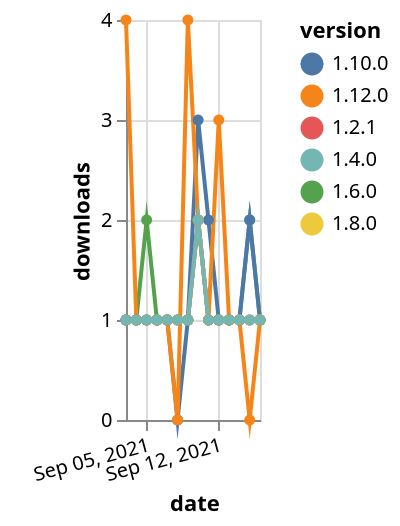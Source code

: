 {"$schema": "https://vega.github.io/schema/vega-lite/v5.json", "description": "A simple bar chart with embedded data.", "data": {"values": [{"date": "2021-09-03", "total": 189, "delta": 1, "version": "1.6.0"}, {"date": "2021-09-04", "total": 190, "delta": 1, "version": "1.6.0"}, {"date": "2021-09-05", "total": 192, "delta": 2, "version": "1.6.0"}, {"date": "2021-09-06", "total": 193, "delta": 1, "version": "1.6.0"}, {"date": "2021-09-07", "total": 194, "delta": 1, "version": "1.6.0"}, {"date": "2021-09-08", "total": 195, "delta": 1, "version": "1.6.0"}, {"date": "2021-09-09", "total": 196, "delta": 1, "version": "1.6.0"}, {"date": "2021-09-10", "total": 198, "delta": 2, "version": "1.6.0"}, {"date": "2021-09-11", "total": 199, "delta": 1, "version": "1.6.0"}, {"date": "2021-09-12", "total": 200, "delta": 1, "version": "1.6.0"}, {"date": "2021-09-13", "total": 201, "delta": 1, "version": "1.6.0"}, {"date": "2021-09-14", "total": 202, "delta": 1, "version": "1.6.0"}, {"date": "2021-09-15", "total": 204, "delta": 2, "version": "1.6.0"}, {"date": "2021-09-16", "total": 205, "delta": 1, "version": "1.6.0"}, {"date": "2021-09-03", "total": 268, "delta": 1, "version": "1.8.0"}, {"date": "2021-09-04", "total": 269, "delta": 1, "version": "1.8.0"}, {"date": "2021-09-05", "total": 270, "delta": 1, "version": "1.8.0"}, {"date": "2021-09-06", "total": 271, "delta": 1, "version": "1.8.0"}, {"date": "2021-09-07", "total": 272, "delta": 1, "version": "1.8.0"}, {"date": "2021-09-08", "total": 273, "delta": 1, "version": "1.8.0"}, {"date": "2021-09-09", "total": 274, "delta": 1, "version": "1.8.0"}, {"date": "2021-09-10", "total": 276, "delta": 2, "version": "1.8.0"}, {"date": "2021-09-11", "total": 277, "delta": 1, "version": "1.8.0"}, {"date": "2021-09-12", "total": 278, "delta": 1, "version": "1.8.0"}, {"date": "2021-09-13", "total": 279, "delta": 1, "version": "1.8.0"}, {"date": "2021-09-14", "total": 280, "delta": 1, "version": "1.8.0"}, {"date": "2021-09-15", "total": 281, "delta": 1, "version": "1.8.0"}, {"date": "2021-09-16", "total": 282, "delta": 1, "version": "1.8.0"}, {"date": "2021-09-03", "total": 262, "delta": 1, "version": "1.10.0"}, {"date": "2021-09-04", "total": 263, "delta": 1, "version": "1.10.0"}, {"date": "2021-09-05", "total": 264, "delta": 1, "version": "1.10.0"}, {"date": "2021-09-06", "total": 265, "delta": 1, "version": "1.10.0"}, {"date": "2021-09-07", "total": 266, "delta": 1, "version": "1.10.0"}, {"date": "2021-09-08", "total": 266, "delta": 0, "version": "1.10.0"}, {"date": "2021-09-09", "total": 267, "delta": 1, "version": "1.10.0"}, {"date": "2021-09-10", "total": 270, "delta": 3, "version": "1.10.0"}, {"date": "2021-09-11", "total": 272, "delta": 2, "version": "1.10.0"}, {"date": "2021-09-12", "total": 273, "delta": 1, "version": "1.10.0"}, {"date": "2021-09-13", "total": 274, "delta": 1, "version": "1.10.0"}, {"date": "2021-09-14", "total": 275, "delta": 1, "version": "1.10.0"}, {"date": "2021-09-15", "total": 277, "delta": 2, "version": "1.10.0"}, {"date": "2021-09-16", "total": 278, "delta": 1, "version": "1.10.0"}, {"date": "2021-09-03", "total": 290, "delta": 1, "version": "1.2.1"}, {"date": "2021-09-04", "total": 291, "delta": 1, "version": "1.2.1"}, {"date": "2021-09-05", "total": 292, "delta": 1, "version": "1.2.1"}, {"date": "2021-09-06", "total": 293, "delta": 1, "version": "1.2.1"}, {"date": "2021-09-07", "total": 294, "delta": 1, "version": "1.2.1"}, {"date": "2021-09-08", "total": 295, "delta": 1, "version": "1.2.1"}, {"date": "2021-09-09", "total": 296, "delta": 1, "version": "1.2.1"}, {"date": "2021-09-10", "total": 298, "delta": 2, "version": "1.2.1"}, {"date": "2021-09-11", "total": 299, "delta": 1, "version": "1.2.1"}, {"date": "2021-09-12", "total": 300, "delta": 1, "version": "1.2.1"}, {"date": "2021-09-13", "total": 301, "delta": 1, "version": "1.2.1"}, {"date": "2021-09-14", "total": 302, "delta": 1, "version": "1.2.1"}, {"date": "2021-09-15", "total": 303, "delta": 1, "version": "1.2.1"}, {"date": "2021-09-16", "total": 304, "delta": 1, "version": "1.2.1"}, {"date": "2021-09-03", "total": 129, "delta": 4, "version": "1.12.0"}, {"date": "2021-09-04", "total": 130, "delta": 1, "version": "1.12.0"}, {"date": "2021-09-05", "total": 131, "delta": 1, "version": "1.12.0"}, {"date": "2021-09-06", "total": 132, "delta": 1, "version": "1.12.0"}, {"date": "2021-09-07", "total": 133, "delta": 1, "version": "1.12.0"}, {"date": "2021-09-08", "total": 133, "delta": 0, "version": "1.12.0"}, {"date": "2021-09-09", "total": 137, "delta": 4, "version": "1.12.0"}, {"date": "2021-09-10", "total": 139, "delta": 2, "version": "1.12.0"}, {"date": "2021-09-11", "total": 140, "delta": 1, "version": "1.12.0"}, {"date": "2021-09-12", "total": 143, "delta": 3, "version": "1.12.0"}, {"date": "2021-09-13", "total": 144, "delta": 1, "version": "1.12.0"}, {"date": "2021-09-14", "total": 145, "delta": 1, "version": "1.12.0"}, {"date": "2021-09-15", "total": 145, "delta": 0, "version": "1.12.0"}, {"date": "2021-09-16", "total": 146, "delta": 1, "version": "1.12.0"}, {"date": "2021-09-03", "total": 187, "delta": 1, "version": "1.4.0"}, {"date": "2021-09-04", "total": 188, "delta": 1, "version": "1.4.0"}, {"date": "2021-09-05", "total": 189, "delta": 1, "version": "1.4.0"}, {"date": "2021-09-06", "total": 190, "delta": 1, "version": "1.4.0"}, {"date": "2021-09-07", "total": 191, "delta": 1, "version": "1.4.0"}, {"date": "2021-09-08", "total": 192, "delta": 1, "version": "1.4.0"}, {"date": "2021-09-09", "total": 193, "delta": 1, "version": "1.4.0"}, {"date": "2021-09-10", "total": 195, "delta": 2, "version": "1.4.0"}, {"date": "2021-09-11", "total": 196, "delta": 1, "version": "1.4.0"}, {"date": "2021-09-12", "total": 197, "delta": 1, "version": "1.4.0"}, {"date": "2021-09-13", "total": 198, "delta": 1, "version": "1.4.0"}, {"date": "2021-09-14", "total": 199, "delta": 1, "version": "1.4.0"}, {"date": "2021-09-15", "total": 200, "delta": 1, "version": "1.4.0"}, {"date": "2021-09-16", "total": 201, "delta": 1, "version": "1.4.0"}]}, "width": "container", "mark": {"type": "line", "point": {"filled": true}}, "encoding": {"x": {"field": "date", "type": "temporal", "timeUnit": "yearmonthdate", "title": "date", "axis": {"labelAngle": -15}}, "y": {"field": "delta", "type": "quantitative", "title": "downloads"}, "color": {"field": "version", "type": "nominal"}, "tooltip": {"field": "delta"}}}